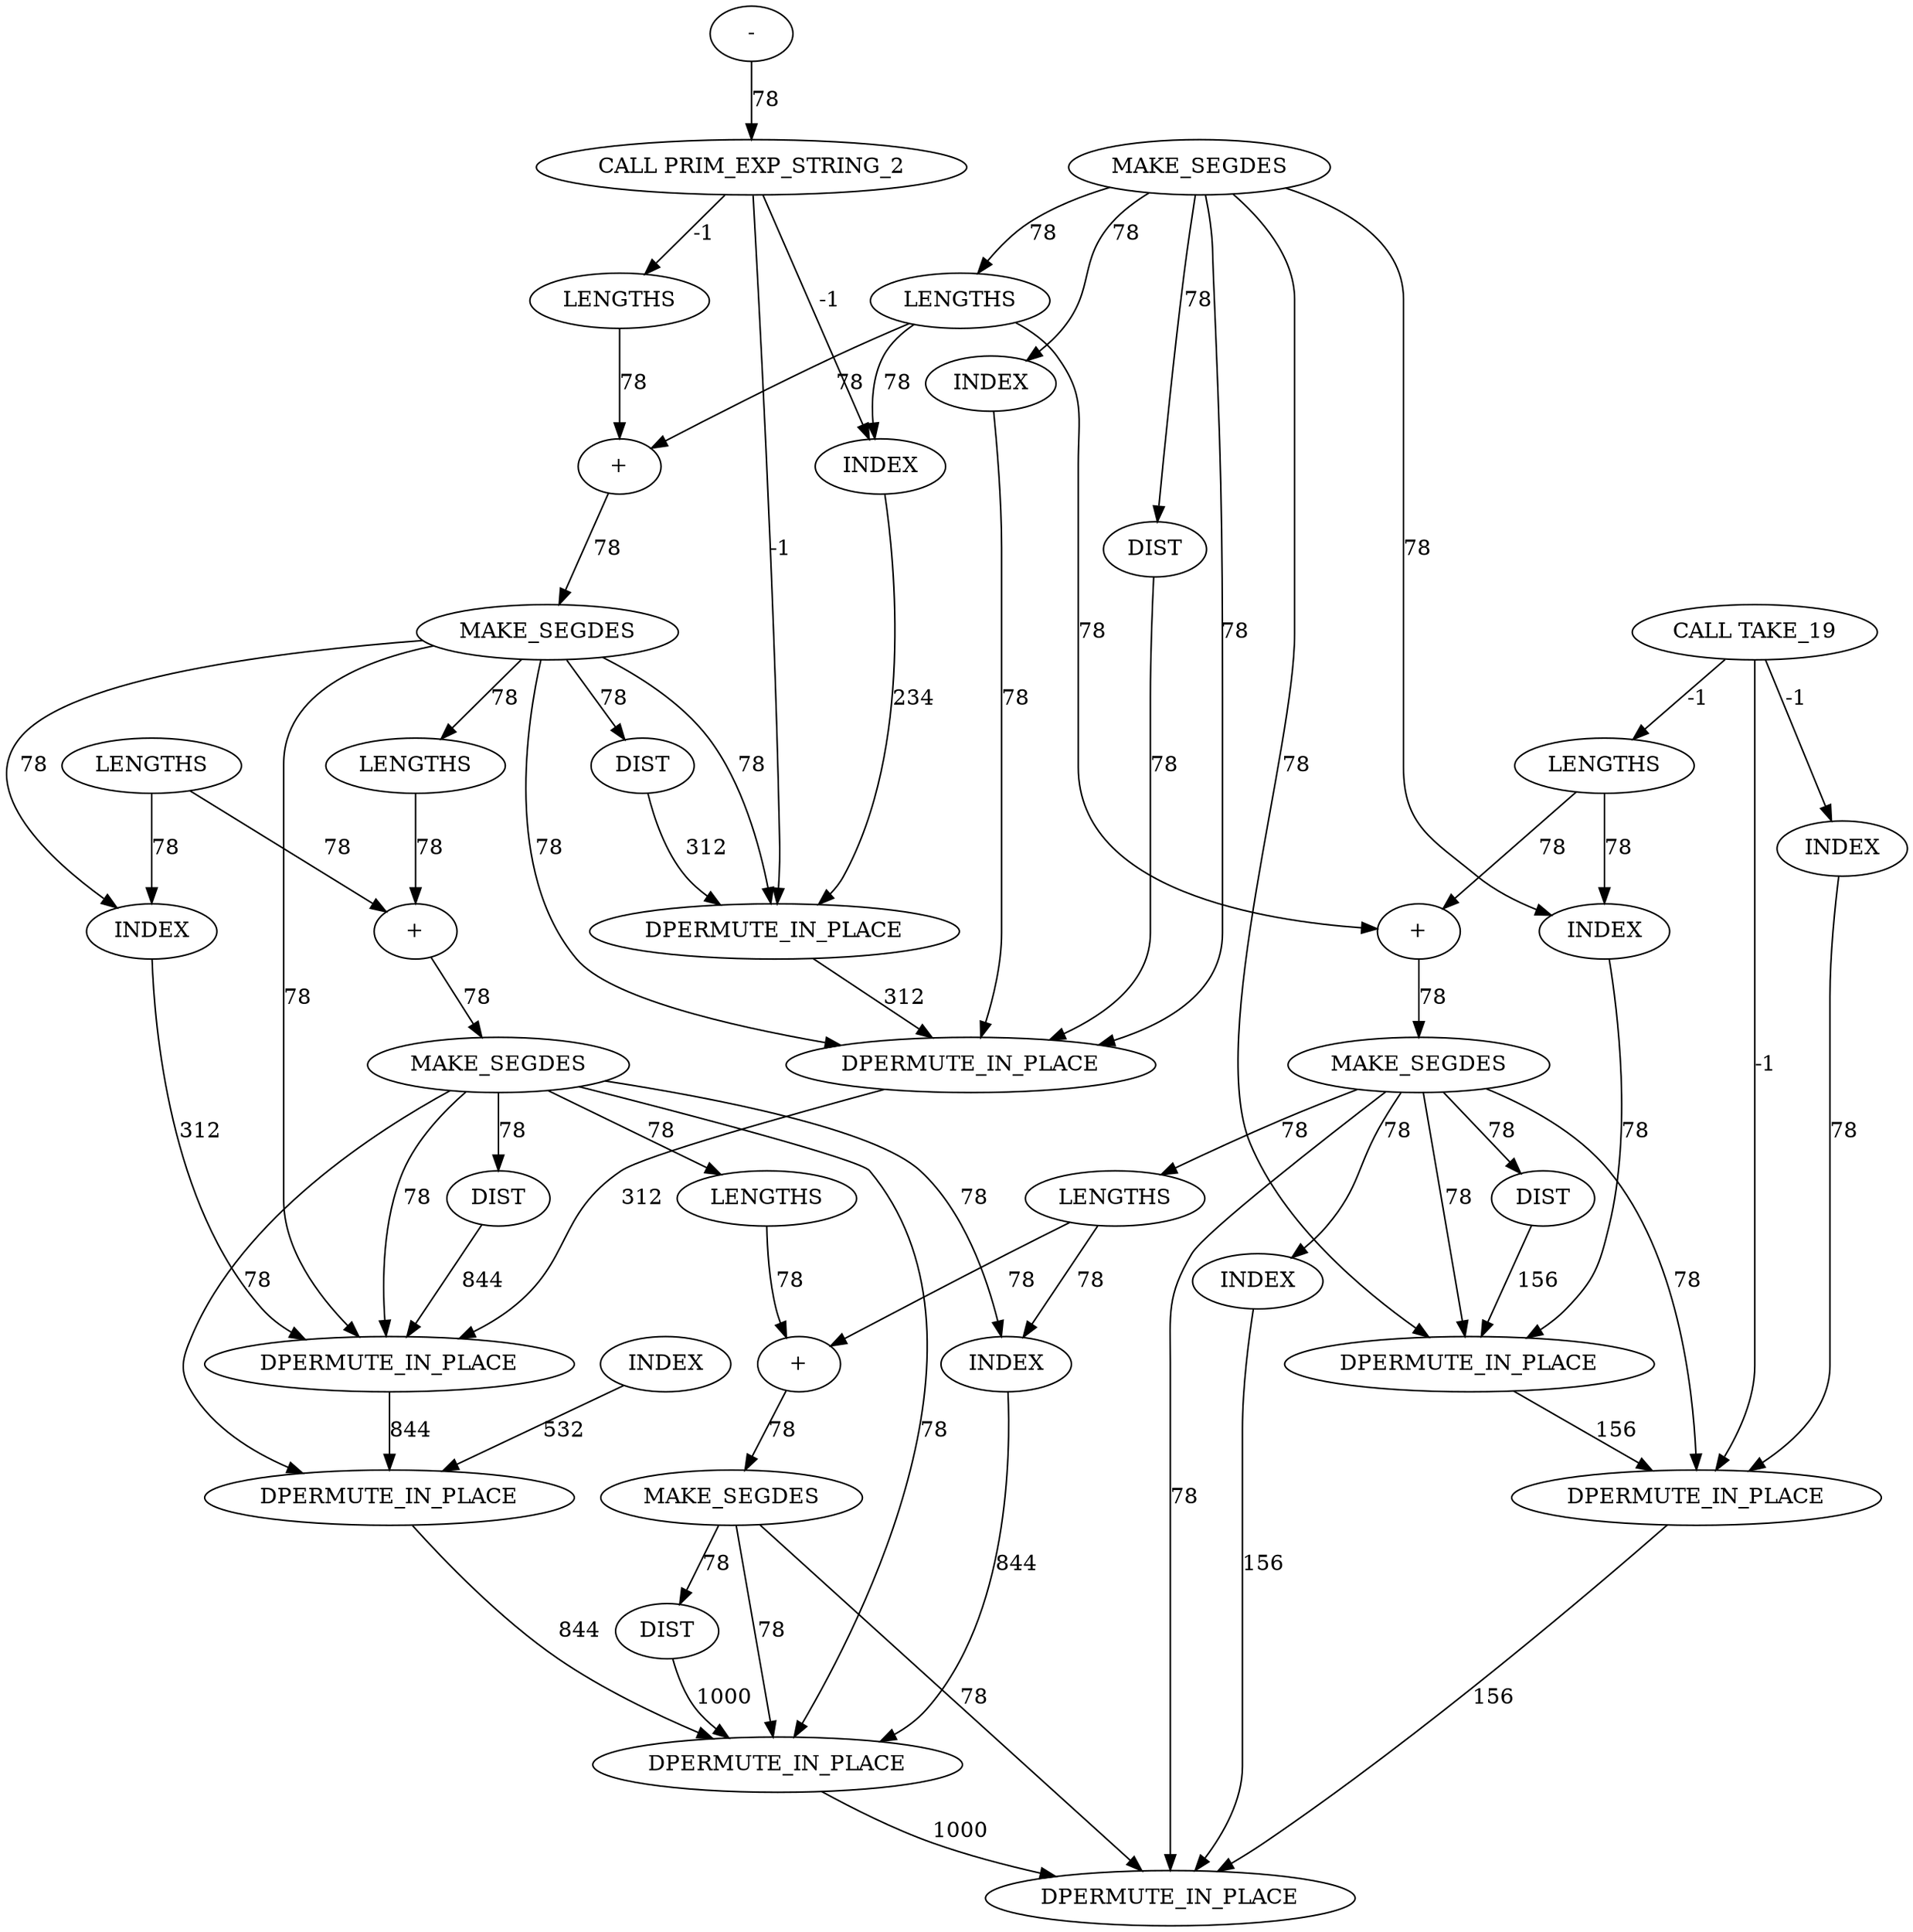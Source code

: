 digraph {
	cg_B_INST_14432 [label=DIST cost=2380]
	cg_B_INST_2857 [label=MAKE_SEGDES cost=2469]
	cg_B_INST_14159 [label=LENGTHS cost=2664]
	cg_B_INST_14344 [label=INDEX cost=47554]
	cg_B_INST_2875 [label="CALL PRIM_EXP_STRING_2" cost=0]
	cg_B_INST_14398 [label=INDEX cost=42438]
	cg_B_INST_14464 [label=INDEX cost=42782]
	cg_B_INST_16456 [label=DPERMUTE_IN_PLACE cost=20117]
	cg_B_INST_14476 [label=INDEX cost=43246]
	cg_B_INST_16455 [label=DPERMUTE_IN_PLACE cost=6618]
	cg_B_INST_14421 [label="+" cost=2549]
	cg_B_INST_16457 [label=DPERMUTE_IN_PLACE cost=4668]
	cg_B_INST_14468 [label=LENGTHS cost=2471]
	cg_B_INST_2874 [label="-" cost=2515]
	cg_B_INST_2855 [label="CALL TAKE_19" cost=0]
	cg_B_INST_14354 [label=LENGTHS cost=2427]
	cg_B_INST_16454 [label=DPERMUTE_IN_PLACE cost=55838]
	cg_B_INST_14332 [label=INDEX cost=44111]
	cg_B_INST_14410 [label=INDEX cost=46516]
	cg_B_INST_14355 [label="+" cost=2258]
	cg_B_INST_14167 [label=INDEX cost=45100]
	cg_B_INST_14402 [label=LENGTHS cost=2387]
	cg_B_INST_16451 [label=DPERMUTE_IN_PLACE cost=4667]
	cg_B_INST_14321 [label=DIST cost=2558]
	cg_B_INST_14155 [label=INDEX cost=46951]
	cg_B_INST_14183 [label=MAKE_SEGDES cost=2457]
	cg_B_INST_14178 [label="+" cost=2978]
	cg_B_INST_14487 [label="+" cost=2934]
	cg_B_INST_14366 [label=DIST cost=2722]
	cg_B_INST_16453 [label=DPERMUTE_IN_PLACE cost=3392]
	cg_B_INST_14420 [label=LENGTHS cost=2594]
	cg_B_INST_14360 [label=MAKE_SEGDES cost=2301]
	cg_B_INST_16450 [label=DPERMUTE_IN_PLACE cost=15198]
	cg_B_INST_14486 [label=LENGTHS cost=2419]
	cg_B_INST_14498 [label=DIST cost=2628]
	cg_B_INST_14177 [label=LENGTHS cost=2169]
	cg_B_INST_14189 [label=DIST cost=2638]
	cg_B_INST_14426 [label=MAKE_SEGDES cost=2756]
	cg_B_INST_16452 [label=DPERMUTE_IN_PLACE cost=9328]
	cg_B_INST_14492 [label=MAKE_SEGDES cost=4447]
	cg_B_INST_14432 -> cg_B_INST_16454 [label=844 cost=844]
	cg_B_INST_2857 -> cg_B_INST_14167 [label=78 cost=78]
	cg_B_INST_2857 -> cg_B_INST_14177 [label=78 cost=78]
	cg_B_INST_2857 -> cg_B_INST_16450 [label=78 cost=78]
	cg_B_INST_2857 -> cg_B_INST_14321 [label=78 cost=78]
	cg_B_INST_2857 -> cg_B_INST_14332 [label=78 cost=78]
	cg_B_INST_2857 -> cg_B_INST_16453 [label=78 cost=78]
	cg_B_INST_14159 -> cg_B_INST_14167 [label=78 cost=78]
	cg_B_INST_14159 -> cg_B_INST_14178 [label=78 cost=78]
	cg_B_INST_14344 -> cg_B_INST_16452 [label=234 cost=234]
	cg_B_INST_2875 -> cg_B_INST_14344 [label=-1 cost=-1]
	cg_B_INST_2875 -> cg_B_INST_14354 [label=-1 cost=-1]
	cg_B_INST_2875 -> cg_B_INST_16452 [label=-1 cost=-1]
	cg_B_INST_14398 -> cg_B_INST_16455 [label=532 cost=532]
	cg_B_INST_14464 -> cg_B_INST_16457 [label=156 cost=156]
	cg_B_INST_16456 -> cg_B_INST_16457 [label=1000 cost=1000]
	cg_B_INST_14476 -> cg_B_INST_16456 [label=844 cost=844]
	cg_B_INST_16455 -> cg_B_INST_16456 [label=844 cost=844]
	cg_B_INST_14421 -> cg_B_INST_14426 [label=78 cost=78]
	cg_B_INST_14468 -> cg_B_INST_14476 [label=78 cost=78]
	cg_B_INST_14468 -> cg_B_INST_14487 [label=78 cost=78]
	cg_B_INST_2874 -> cg_B_INST_2875 [label=78 cost=78]
	cg_B_INST_2855 -> cg_B_INST_14155 [label=-1 cost=-1]
	cg_B_INST_2855 -> cg_B_INST_14159 [label=-1 cost=-1]
	cg_B_INST_2855 -> cg_B_INST_16451 [label=-1 cost=-1]
	cg_B_INST_14354 -> cg_B_INST_14355 [label=78 cost=78]
	cg_B_INST_16454 -> cg_B_INST_16455 [label=844 cost=844]
	cg_B_INST_14332 -> cg_B_INST_16453 [label=78 cost=78]
	cg_B_INST_14410 -> cg_B_INST_16454 [label=312 cost=312]
	cg_B_INST_14355 -> cg_B_INST_14360 [label=78 cost=78]
	cg_B_INST_14167 -> cg_B_INST_16450 [label=78 cost=78]
	cg_B_INST_14402 -> cg_B_INST_14410 [label=78 cost=78]
	cg_B_INST_14402 -> cg_B_INST_14421 [label=78 cost=78]
	cg_B_INST_16451 -> cg_B_INST_16457 [label=156 cost=156]
	cg_B_INST_14321 -> cg_B_INST_16453 [label=78 cost=78]
	cg_B_INST_14155 -> cg_B_INST_16451 [label=78 cost=78]
	cg_B_INST_14183 -> cg_B_INST_14189 [label=78 cost=78]
	cg_B_INST_14183 -> cg_B_INST_16450 [label=78 cost=78]
	cg_B_INST_14183 -> cg_B_INST_16451 [label=78 cost=78]
	cg_B_INST_14183 -> cg_B_INST_14464 [label=78 cost=78]
	cg_B_INST_14183 -> cg_B_INST_14468 [label=78 cost=78]
	cg_B_INST_14183 -> cg_B_INST_16457 [label=78 cost=78]
	cg_B_INST_14178 -> cg_B_INST_14183 [label=78 cost=78]
	cg_B_INST_14487 -> cg_B_INST_14492 [label=78 cost=78]
	cg_B_INST_14366 -> cg_B_INST_16452 [label=312 cost=312]
	cg_B_INST_16453 -> cg_B_INST_16454 [label=312 cost=312]
	cg_B_INST_14420 -> cg_B_INST_14421 [label=78 cost=78]
	cg_B_INST_14360 -> cg_B_INST_14366 [label=78 cost=78]
	cg_B_INST_14360 -> cg_B_INST_16452 [label=78 cost=78]
	cg_B_INST_14360 -> cg_B_INST_16453 [label=78 cost=78]
	cg_B_INST_14360 -> cg_B_INST_14410 [label=78 cost=78]
	cg_B_INST_14360 -> cg_B_INST_14420 [label=78 cost=78]
	cg_B_INST_14360 -> cg_B_INST_16454 [label=78 cost=78]
	cg_B_INST_16450 -> cg_B_INST_16451 [label=156 cost=156]
	cg_B_INST_14486 -> cg_B_INST_14487 [label=78 cost=78]
	cg_B_INST_14498 -> cg_B_INST_16456 [label=1000 cost=1000]
	cg_B_INST_14177 -> cg_B_INST_14178 [label=78 cost=78]
	cg_B_INST_14177 -> cg_B_INST_14344 [label=78 cost=78]
	cg_B_INST_14177 -> cg_B_INST_14355 [label=78 cost=78]
	cg_B_INST_14189 -> cg_B_INST_16450 [label=156 cost=156]
	cg_B_INST_14426 -> cg_B_INST_14432 [label=78 cost=78]
	cg_B_INST_14426 -> cg_B_INST_16454 [label=78 cost=78]
	cg_B_INST_14426 -> cg_B_INST_16455 [label=78 cost=78]
	cg_B_INST_14426 -> cg_B_INST_14476 [label=78 cost=78]
	cg_B_INST_14426 -> cg_B_INST_14486 [label=78 cost=78]
	cg_B_INST_14426 -> cg_B_INST_16456 [label=78 cost=78]
	cg_B_INST_16452 -> cg_B_INST_16453 [label=312 cost=312]
	cg_B_INST_14492 -> cg_B_INST_14498 [label=78 cost=78]
	cg_B_INST_14492 -> cg_B_INST_16456 [label=78 cost=78]
	cg_B_INST_14492 -> cg_B_INST_16457 [label=78 cost=78]
}
